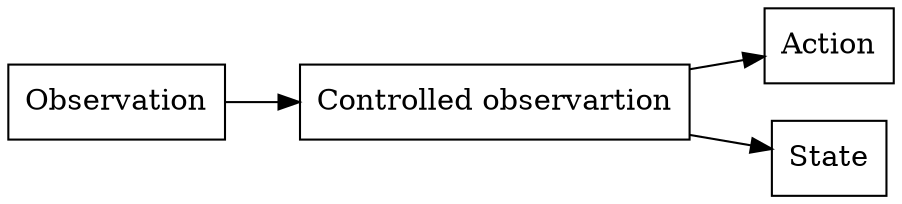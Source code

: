 digraph G { 
rankdir = LR;
node [shape = rectangle];
  "Observation" -> "Controlled observartion" -> "Action"
  "Controlled observartion" -> "State"
  //"Action" -> "Precond"
  //"Action" -> "Effect"
}